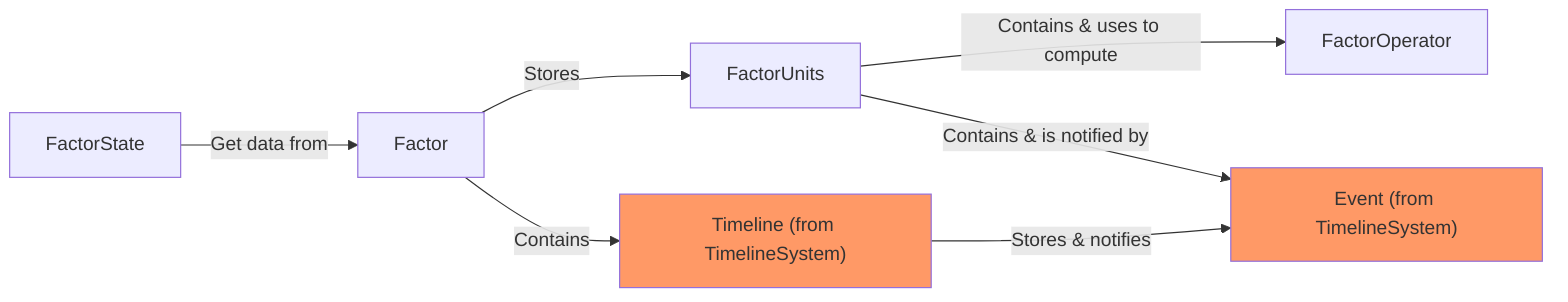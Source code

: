 graph LR
FS[FactorState] -- Get data from --> F[Factor] -- Stores --> FU[FactorUnits] -- Contains & uses to compute --> FO[FactorOperator]
F -- Contains -->  T["Timeline (from TimelineSystem)"]:::S
FU -- Contains & is notified by --> E["Event (from TimelineSystem)"]:::S
T -- Stores & notifies --> E

classDef S fill:#f96;